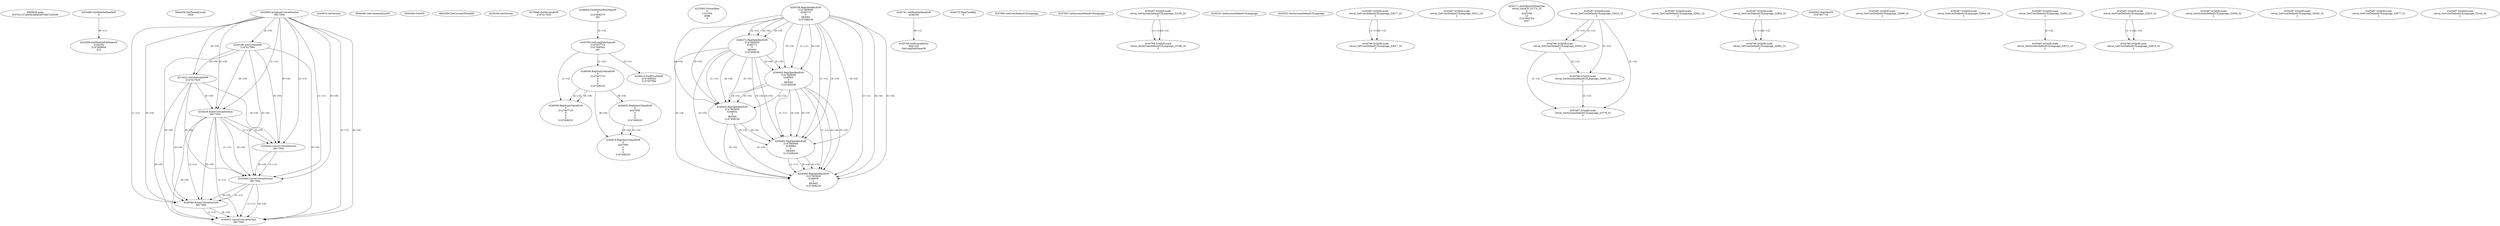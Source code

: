 // Global SCDG with merge call
digraph {
	0 [label="6850628.main
0037d1157a0e3b3a9a548706072d5c09"]
	1 [label="4254480.GetModuleHandleW
0"]
	2 [label="6844434.SetThreadLocale
1024"]
	3 [label="4243965.InitializeCriticalSection
6917004"]
	4 [label="4243979.GetVersion
"]
	5 [label="4250188.GetSystemInfo
2147417660"]
	3 -> 5 [label="(0-->0)"]
	6 [label="6844540.GetCommandLineW
"]
	7 [label="4214413.GetStartupInfoW
2147417624"]
	3 -> 7 [label="(0-->0)"]
	5 -> 7 [label="(0-->0)"]
	8 [label="6844560.GetACP
"]
	9 [label="6844580.GetCurrentThreadId
"]
	10 [label="4250204.GetVersion
"]
	11 [label="4276690.GetVersionExW
2147417420"]
	12 [label="4243306.GetModuleFileNameW
4194304
2147408904
522"]
	1 -> 12 [label="(0-->1)"]
	13 [label="4248064.GetModuleFileNameW
0
2147408370
261"]
	14 [label="4215383.VirtualAlloc
0
1310704
4096
4"]
	15 [label="4246338.RegOpenKeyExW
2147483649
4246772
0
983065
2147408236"]
	16 [label="4245741.GetModuleHandleW
4246160"]
	17 [label="4245758.GetProcAddress
9441320
GetLongPathNameW"]
	16 -> 17 [label="(0-->1)"]
	18 [label="4245785.GetLongPathNameW
2147407710
2147406542
261"]
	13 -> 18 [label="(3-->3)"]
	19 [label="4246556.RegQueryValueExW
0
2147407710
0
0
0
2147408232"]
	18 -> 19 [label="(1-->2)"]
	20 [label="4246635.RegQueryValueExW
0
4247000
0
0
0
2147408232"]
	19 -> 20 [label="(6-->6)"]
	21 [label="4246722.RegCloseKey
0"]
	22 [label="4247883.GetUserDefaultUILanguage
"]
	23 [label="4245418.EnterCriticalSection
6917004"]
	3 -> 23 [label="(1-->1)"]
	3 -> 23 [label="(0-->0)"]
	5 -> 23 [label="(0-->0)"]
	7 -> 23 [label="(0-->0)"]
	24 [label="4245454.LeaveCriticalSection
6917004"]
	3 -> 24 [label="(1-->1)"]
	23 -> 24 [label="(1-->1)"]
	3 -> 24 [label="(0-->0)"]
	5 -> 24 [label="(0-->0)"]
	7 -> 24 [label="(0-->0)"]
	23 -> 24 [label="(0-->0)"]
	25 [label="4247923.GetSystemDefaultUILanguage
"]
	26 [label="4245469.LeaveCriticalSection
6917004"]
	3 -> 26 [label="(1-->1)"]
	23 -> 26 [label="(1-->1)"]
	24 -> 26 [label="(1-->1)"]
	3 -> 26 [label="(0-->0)"]
	5 -> 26 [label="(0-->0)"]
	7 -> 26 [label="(0-->0)"]
	23 -> 26 [label="(0-->0)"]
	24 -> 26 [label="(0-->0)"]
	27 [label="4245487.IsValidLocale
retval_GetSystemDefaultUILanguage_33180_32
2"]
	28 [label="4244766.IsValidLocale
retval_GetSystemDefaultUILanguage_33180_32
2"]
	27 -> 28 [label="(1-->1)"]
	27 -> 28 [label="(2-->2)"]
	29 [label="4245525.GetSystemDefaultUILanguage
"]
	30 [label="4245552.GetSystemDefaultUILanguage
"]
	31 [label="4246599.RegQueryValueExW
0
2147407710
0
0
0
2147408232"]
	18 -> 31 [label="(1-->2)"]
	19 -> 31 [label="(2-->2)"]
	19 -> 31 [label="(6-->6)"]
	32 [label="4245487.IsValidLocale
retval_GetUserDefaultUILanguage_33017_32
2"]
	33 [label="4244766.IsValidLocale
retval_GetUserDefaultUILanguage_33017_32
2"]
	32 -> 33 [label="(1-->1)"]
	32 -> 33 [label="(2-->2)"]
	34 [label="4246372.RegOpenKeyExW
2147483650
4246772
0
983065
2147408236"]
	15 -> 34 [label="(2-->2)"]
	15 -> 34 [label="(4-->4)"]
	15 -> 34 [label="(5-->5)"]
	35 [label="4246402.RegOpenKeyExW
2147483649
4246832
0
983065
2147408236"]
	15 -> 35 [label="(1-->1)"]
	15 -> 35 [label="(4-->4)"]
	34 -> 35 [label="(4-->4)"]
	15 -> 35 [label="(5-->5)"]
	34 -> 35 [label="(5-->5)"]
	36 [label="4246432.RegOpenKeyExW
2147483650
4246832
0
983065
2147408236"]
	34 -> 36 [label="(1-->1)"]
	35 -> 36 [label="(2-->2)"]
	15 -> 36 [label="(4-->4)"]
	34 -> 36 [label="(4-->4)"]
	35 -> 36 [label="(4-->4)"]
	15 -> 36 [label="(5-->5)"]
	34 -> 36 [label="(5-->5)"]
	35 -> 36 [label="(5-->5)"]
	37 [label="4246462.RegOpenKeyExW
2147483649
4246884
0
983065
2147408236"]
	15 -> 37 [label="(1-->1)"]
	35 -> 37 [label="(1-->1)"]
	15 -> 37 [label="(4-->4)"]
	34 -> 37 [label="(4-->4)"]
	35 -> 37 [label="(4-->4)"]
	36 -> 37 [label="(4-->4)"]
	15 -> 37 [label="(5-->5)"]
	34 -> 37 [label="(5-->5)"]
	35 -> 37 [label="(5-->5)"]
	36 -> 37 [label="(5-->5)"]
	38 [label="4246492.RegOpenKeyExW
2147483649
4246936
0
983065
2147408236"]
	15 -> 38 [label="(1-->1)"]
	35 -> 38 [label="(1-->1)"]
	37 -> 38 [label="(1-->1)"]
	15 -> 38 [label="(4-->4)"]
	34 -> 38 [label="(4-->4)"]
	35 -> 38 [label="(4-->4)"]
	36 -> 38 [label="(4-->4)"]
	37 -> 38 [label="(4-->4)"]
	15 -> 38 [label="(5-->5)"]
	34 -> 38 [label="(5-->5)"]
	35 -> 38 [label="(5-->5)"]
	36 -> 38 [label="(5-->5)"]
	37 -> 38 [label="(5-->5)"]
	39 [label="4245487.IsValidLocale
retval_GetUserDefaultUILanguage_33511_32
2"]
	40 [label="4250171.MultiByteToWideChar
retval_GetACP_32774_32
0
4243784
10
2147403704
2047"]
	41 [label="4246676.RegQueryValueExW
0
4247000
0
0
0
2147408232"]
	20 -> 41 [label="(2-->2)"]
	19 -> 41 [label="(6-->6)"]
	20 -> 41 [label="(6-->6)"]
	42 [label="4245487.IsValidLocale
retval_GetUserDefaultUILanguage_33023_32
2"]
	43 [label="4244766.IsValidLocale
retval_GetUserDefaultUILanguage_33023_32
2"]
	42 -> 43 [label="(1-->1)"]
	42 -> 43 [label="(2-->2)"]
	44 [label="4244766.IsValidLocale
retval_GetSystemDefaultUILanguage_33491_32
2"]
	42 -> 44 [label="(2-->2)"]
	43 -> 44 [label="(2-->2)"]
	45 [label="4245580.EnterCriticalSection
6917004"]
	3 -> 45 [label="(1-->1)"]
	23 -> 45 [label="(1-->1)"]
	26 -> 45 [label="(1-->1)"]
	3 -> 45 [label="(0-->0)"]
	5 -> 45 [label="(0-->0)"]
	7 -> 45 [label="(0-->0)"]
	23 -> 45 [label="(0-->0)"]
	26 -> 45 [label="(0-->0)"]
	46 [label="4245621.LeaveCriticalSection
6917004"]
	3 -> 46 [label="(1-->1)"]
	23 -> 46 [label="(1-->1)"]
	26 -> 46 [label="(1-->1)"]
	45 -> 46 [label="(1-->1)"]
	3 -> 46 [label="(0-->0)"]
	5 -> 46 [label="(0-->0)"]
	7 -> 46 [label="(0-->0)"]
	23 -> 46 [label="(0-->0)"]
	26 -> 46 [label="(0-->0)"]
	45 -> 46 [label="(0-->0)"]
	47 [label="4245487.IsValidLocale
retval_GetSystemDefaultUILanguage_33778_32
2"]
	42 -> 47 [label="(2-->2)"]
	43 -> 47 [label="(2-->2)"]
	44 -> 47 [label="(2-->2)"]
	48 [label="4245487.IsValidLocale
retval_GetUserDefaultUILanguage_32961_32
2"]
	49 [label="4245487.IsValidLocale
retval_GetUserDefaultUILanguage_32862_32
2"]
	50 [label="4244766.IsValidLocale
retval_GetUserDefaultUILanguage_32862_32
2"]
	49 -> 50 [label="(1-->1)"]
	49 -> 50 [label="(2-->2)"]
	51 [label="4245683.CharNextW
2147407716"]
	52 [label="4245487.IsValidLocale
retval_GetUserDefaultUILanguage_32998_32
2"]
	53 [label="4245487.IsValidLocale
retval_GetUserDefaultUILanguage_32904_32
2"]
	54 [label="4245487.IsValidLocale
retval_GetUserDefaultUILanguage_32950_32
2"]
	55 [label="4245487.IsValidLocale
retval_GetUserDefaultUILanguage_32910_32
2"]
	56 [label="4245487.IsValidLocale
retval_GetSystemDefaultUILanguage_33004_32
2"]
	57 [label="4245487.IsValidLocale
retval_GetUserDefaultUILanguage_32945_32
2"]
	58 [label="4246014.FindFirstFileW
2147406542
2147407064"]
	18 -> 58 [label="(2-->1)"]
	59 [label="4245487.IsValidLocale
retval_GetUserDefaultUILanguage_33077_32
2"]
	60 [label="4244766.IsValidLocale
retval_GetUserDefaultUILanguage_32910_32
2"]
	55 -> 60 [label="(1-->1)"]
	55 -> 60 [label="(2-->2)"]
	61 [label="4245487.IsValidLocale
retval_GetSystemDefaultUILanguage_33073_32
2"]
	54 -> 61 [label="(2-->2)"]
	62 [label="4245487.IsValidLocale
retval_GetUserDefaultUILanguage_33164_32
2"]
}
